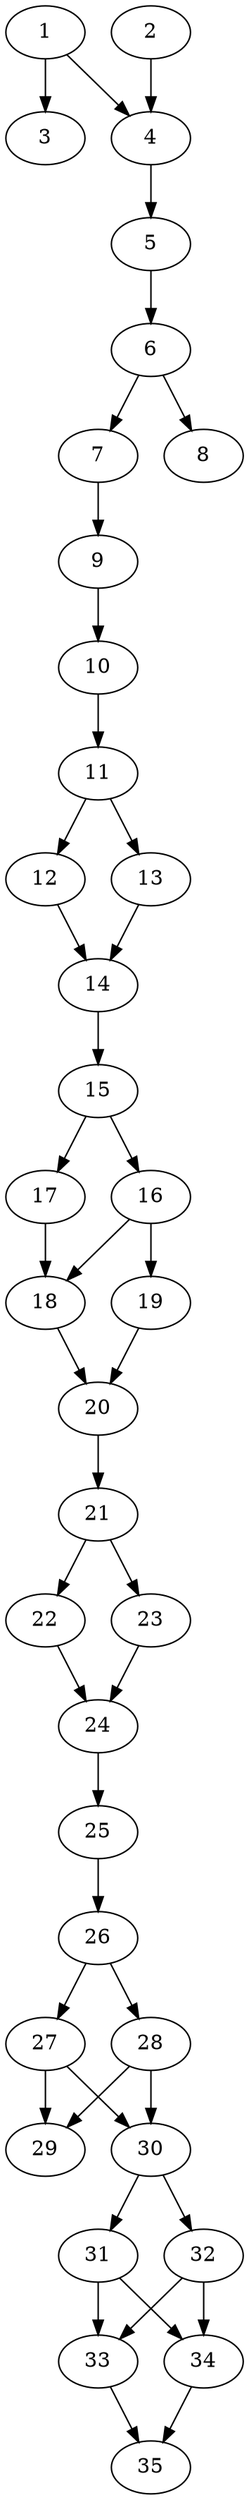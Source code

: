 // DAG automatically generated by daggen at Thu Oct  3 14:05:37 2019
// ./daggen --dot -n 35 --ccr 0.3 --fat 0.3 --regular 0.7 --density 0.9 --mindata 5242880 --maxdata 52428800 
digraph G {
  1 [size="96901120", alpha="0.17", expect_size="29070336"] 
  1 -> 3 [size ="29070336"]
  1 -> 4 [size ="29070336"]
  2 [size="106519893", alpha="0.02", expect_size="31955968"] 
  2 -> 4 [size ="31955968"]
  3 [size="126446933", alpha="0.15", expect_size="37934080"] 
  4 [size="23272107", alpha="0.11", expect_size="6981632"] 
  4 -> 5 [size ="6981632"]
  5 [size="93545813", alpha="0.20", expect_size="28063744"] 
  5 -> 6 [size ="28063744"]
  6 [size="43304960", alpha="0.04", expect_size="12991488"] 
  6 -> 7 [size ="12991488"]
  6 -> 8 [size ="12991488"]
  7 [size="164553387", alpha="0.07", expect_size="49366016"] 
  7 -> 9 [size ="49366016"]
  8 [size="18257920", alpha="0.16", expect_size="5477376"] 
  9 [size="46506667", alpha="0.14", expect_size="13952000"] 
  9 -> 10 [size ="13952000"]
  10 [size="22797653", alpha="0.10", expect_size="6839296"] 
  10 -> 11 [size ="6839296"]
  11 [size="65419947", alpha="0.05", expect_size="19625984"] 
  11 -> 12 [size ="19625984"]
  11 -> 13 [size ="19625984"]
  12 [size="42455040", alpha="0.14", expect_size="12736512"] 
  12 -> 14 [size ="12736512"]
  13 [size="58371413", alpha="0.14", expect_size="17511424"] 
  13 -> 14 [size ="17511424"]
  14 [size="173803520", alpha="0.02", expect_size="52141056"] 
  14 -> 15 [size ="52141056"]
  15 [size="100061867", alpha="0.12", expect_size="30018560"] 
  15 -> 16 [size ="30018560"]
  15 -> 17 [size ="30018560"]
  16 [size="96436907", alpha="0.07", expect_size="28931072"] 
  16 -> 18 [size ="28931072"]
  16 -> 19 [size ="28931072"]
  17 [size="127842987", alpha="0.02", expect_size="38352896"] 
  17 -> 18 [size ="38352896"]
  18 [size="29139627", alpha="0.08", expect_size="8741888"] 
  18 -> 20 [size ="8741888"]
  19 [size="158296747", alpha="0.19", expect_size="47489024"] 
  19 -> 20 [size ="47489024"]
  20 [size="107475627", alpha="0.02", expect_size="32242688"] 
  20 -> 21 [size ="32242688"]
  21 [size="29511680", alpha="0.16", expect_size="8853504"] 
  21 -> 22 [size ="8853504"]
  21 -> 23 [size ="8853504"]
  22 [size="70178133", alpha="0.00", expect_size="21053440"] 
  22 -> 24 [size ="21053440"]
  23 [size="24866133", alpha="0.19", expect_size="7459840"] 
  23 -> 24 [size ="7459840"]
  24 [size="138482347", alpha="0.18", expect_size="41544704"] 
  24 -> 25 [size ="41544704"]
  25 [size="155419307", alpha="0.07", expect_size="46625792"] 
  25 -> 26 [size ="46625792"]
  26 [size="90951680", alpha="0.19", expect_size="27285504"] 
  26 -> 27 [size ="27285504"]
  26 -> 28 [size ="27285504"]
  27 [size="145022293", alpha="0.10", expect_size="43506688"] 
  27 -> 29 [size ="43506688"]
  27 -> 30 [size ="43506688"]
  28 [size="158914560", alpha="0.01", expect_size="47674368"] 
  28 -> 29 [size ="47674368"]
  28 -> 30 [size ="47674368"]
  29 [size="62310400", alpha="0.16", expect_size="18693120"] 
  30 [size="55746560", alpha="0.12", expect_size="16723968"] 
  30 -> 31 [size ="16723968"]
  30 -> 32 [size ="16723968"]
  31 [size="74782720", alpha="0.13", expect_size="22434816"] 
  31 -> 33 [size ="22434816"]
  31 -> 34 [size ="22434816"]
  32 [size="41550507", alpha="0.18", expect_size="12465152"] 
  32 -> 33 [size ="12465152"]
  32 -> 34 [size ="12465152"]
  33 [size="45103787", alpha="0.08", expect_size="13531136"] 
  33 -> 35 [size ="13531136"]
  34 [size="37123413", alpha="0.17", expect_size="11137024"] 
  34 -> 35 [size ="11137024"]
  35 [size="23412053", alpha="0.18", expect_size="7023616"] 
}
